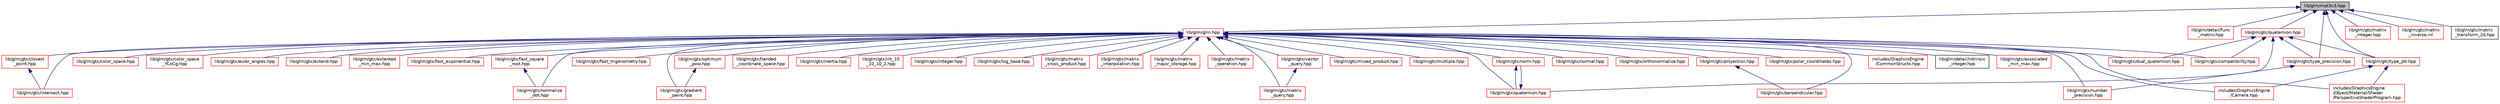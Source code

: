 digraph "lib/glm/mat3x3.hpp"
{
  edge [fontname="Helvetica",fontsize="10",labelfontname="Helvetica",labelfontsize="10"];
  node [fontname="Helvetica",fontsize="10",shape=record];
  Node13 [label="lib/glm/mat3x3.hpp",height=0.2,width=0.4,color="black", fillcolor="grey75", style="filled", fontcolor="black"];
  Node13 -> Node14 [dir="back",color="midnightblue",fontsize="10",style="solid",fontname="Helvetica"];
  Node14 [label="lib/glm/glm.hpp",height=0.2,width=0.4,color="red", fillcolor="white", style="filled",URL="$glm_8hpp.html"];
  Node14 -> Node15 [dir="back",color="midnightblue",fontsize="10",style="solid",fontname="Helvetica"];
  Node15 [label="includes/GraphicsEngine\l/Camera.hpp",height=0.2,width=0.4,color="red", fillcolor="white", style="filled",URL="$_camera_8hpp_source.html"];
  Node14 -> Node19 [dir="back",color="midnightblue",fontsize="10",style="solid",fontname="Helvetica"];
  Node19 [label="includes/GraphicsEngine\l/CommonStructs.hpp",height=0.2,width=0.4,color="red", fillcolor="white", style="filled",URL="$_common_structs_8hpp_source.html"];
  Node14 -> Node22 [dir="back",color="midnightblue",fontsize="10",style="solid",fontname="Helvetica"];
  Node22 [label="includes/GraphicsEngine\l/Object/Material/Shader\l/PerspectiveShaderProgram.hpp",height=0.2,width=0.4,color="red", fillcolor="white", style="filled",URL="$_perspective_shader_program_8hpp_source.html"];
  Node14 -> Node24 [dir="back",color="midnightblue",fontsize="10",style="solid",fontname="Helvetica"];
  Node24 [label="lib/glm/detail/intrinsic\l_integer.hpp",height=0.2,width=0.4,color="black", fillcolor="white", style="filled",URL="$intrinsic__integer_8hpp_source.html"];
  Node14 -> Node25 [dir="back",color="midnightblue",fontsize="10",style="solid",fontname="Helvetica"];
  Node25 [label="lib/glm/gtx/associated\l_min_max.hpp",height=0.2,width=0.4,color="red", fillcolor="white", style="filled",URL="$associated__min__max_8hpp.html"];
  Node14 -> Node27 [dir="back",color="midnightblue",fontsize="10",style="solid",fontname="Helvetica"];
  Node27 [label="lib/glm/gtx/closest\l_point.hpp",height=0.2,width=0.4,color="red", fillcolor="white", style="filled",URL="$closest__point_8hpp_source.html"];
  Node27 -> Node28 [dir="back",color="midnightblue",fontsize="10",style="solid",fontname="Helvetica"];
  Node28 [label="lib/glm/gtx/intersect.hpp",height=0.2,width=0.4,color="red", fillcolor="white", style="filled",URL="$intersect_8hpp.html"];
  Node14 -> Node29 [dir="back",color="midnightblue",fontsize="10",style="solid",fontname="Helvetica"];
  Node29 [label="lib/glm/gtx/color_space.hpp",height=0.2,width=0.4,color="red", fillcolor="white", style="filled",URL="$color__space_8hpp.html"];
  Node14 -> Node30 [dir="back",color="midnightblue",fontsize="10",style="solid",fontname="Helvetica"];
  Node30 [label="lib/glm/gtx/color_space\l_YCoCg.hpp",height=0.2,width=0.4,color="red", fillcolor="white", style="filled",URL="$color__space___y_co_cg_8hpp.html"];
  Node14 -> Node31 [dir="back",color="midnightblue",fontsize="10",style="solid",fontname="Helvetica"];
  Node31 [label="lib/glm/gtx/compatibility.hpp",height=0.2,width=0.4,color="red", fillcolor="white", style="filled",URL="$compatibility_8hpp.html"];
  Node14 -> Node32 [dir="back",color="midnightblue",fontsize="10",style="solid",fontname="Helvetica"];
  Node32 [label="lib/glm/gtx/dual_quaternion.hpp",height=0.2,width=0.4,color="red", fillcolor="white", style="filled",URL="$dual__quaternion_8hpp.html"];
  Node14 -> Node33 [dir="back",color="midnightblue",fontsize="10",style="solid",fontname="Helvetica"];
  Node33 [label="lib/glm/gtx/euler_angles.hpp",height=0.2,width=0.4,color="red", fillcolor="white", style="filled",URL="$euler__angles_8hpp.html"];
  Node14 -> Node34 [dir="back",color="midnightblue",fontsize="10",style="solid",fontname="Helvetica"];
  Node34 [label="lib/glm/gtx/extend.hpp",height=0.2,width=0.4,color="red", fillcolor="white", style="filled",URL="$extend_8hpp.html"];
  Node14 -> Node35 [dir="back",color="midnightblue",fontsize="10",style="solid",fontname="Helvetica"];
  Node35 [label="lib/glm/gtx/extented\l_min_max.hpp",height=0.2,width=0.4,color="red", fillcolor="white", style="filled",URL="$extented__min__max_8hpp.html"];
  Node14 -> Node36 [dir="back",color="midnightblue",fontsize="10",style="solid",fontname="Helvetica"];
  Node36 [label="lib/glm/gtx/fast_exponential.hpp",height=0.2,width=0.4,color="red", fillcolor="white", style="filled",URL="$fast__exponential_8hpp.html"];
  Node14 -> Node37 [dir="back",color="midnightblue",fontsize="10",style="solid",fontname="Helvetica"];
  Node37 [label="lib/glm/gtx/fast_square\l_root.hpp",height=0.2,width=0.4,color="red", fillcolor="white", style="filled",URL="$fast__square__root_8hpp.html"];
  Node37 -> Node38 [dir="back",color="midnightblue",fontsize="10",style="solid",fontname="Helvetica"];
  Node38 [label="lib/glm/gtx/normalize\l_dot.hpp",height=0.2,width=0.4,color="red", fillcolor="white", style="filled",URL="$normalize__dot_8hpp.html"];
  Node14 -> Node39 [dir="back",color="midnightblue",fontsize="10",style="solid",fontname="Helvetica"];
  Node39 [label="lib/glm/gtx/fast_trigonometry.hpp",height=0.2,width=0.4,color="red", fillcolor="white", style="filled",URL="$fast__trigonometry_8hpp.html"];
  Node14 -> Node41 [dir="back",color="midnightblue",fontsize="10",style="solid",fontname="Helvetica"];
  Node41 [label="lib/glm/gtx/gradient\l_paint.hpp",height=0.2,width=0.4,color="red", fillcolor="white", style="filled",URL="$gradient__paint_8hpp.html"];
  Node14 -> Node42 [dir="back",color="midnightblue",fontsize="10",style="solid",fontname="Helvetica"];
  Node42 [label="lib/glm/gtx/optimum\l_pow.hpp",height=0.2,width=0.4,color="red", fillcolor="white", style="filled",URL="$optimum__pow_8hpp.html"];
  Node42 -> Node41 [dir="back",color="midnightblue",fontsize="10",style="solid",fontname="Helvetica"];
  Node14 -> Node44 [dir="back",color="midnightblue",fontsize="10",style="solid",fontname="Helvetica"];
  Node44 [label="lib/glm/gtx/handed\l_coordinate_space.hpp",height=0.2,width=0.4,color="red", fillcolor="white", style="filled",URL="$handed__coordinate__space_8hpp.html"];
  Node14 -> Node45 [dir="back",color="midnightblue",fontsize="10",style="solid",fontname="Helvetica"];
  Node45 [label="lib/glm/gtx/inertia.hpp",height=0.2,width=0.4,color="red", fillcolor="white", style="filled",URL="$inertia_8hpp.html"];
  Node14 -> Node46 [dir="back",color="midnightblue",fontsize="10",style="solid",fontname="Helvetica"];
  Node46 [label="lib/glm/gtx/int_10\l_10_10_2.hpp",height=0.2,width=0.4,color="red", fillcolor="white", style="filled",URL="$int__10__10__10__2_8hpp_source.html"];
  Node14 -> Node47 [dir="back",color="midnightblue",fontsize="10",style="solid",fontname="Helvetica"];
  Node47 [label="lib/glm/gtx/integer.hpp",height=0.2,width=0.4,color="red", fillcolor="white", style="filled",URL="$gtx_2integer_8hpp.html"];
  Node14 -> Node28 [dir="back",color="midnightblue",fontsize="10",style="solid",fontname="Helvetica"];
  Node14 -> Node49 [dir="back",color="midnightblue",fontsize="10",style="solid",fontname="Helvetica"];
  Node49 [label="lib/glm/gtx/log_base.hpp",height=0.2,width=0.4,color="red", fillcolor="white", style="filled",URL="$log__base_8hpp.html"];
  Node14 -> Node50 [dir="back",color="midnightblue",fontsize="10",style="solid",fontname="Helvetica"];
  Node50 [label="lib/glm/gtx/matrix\l_cross_product.hpp",height=0.2,width=0.4,color="red", fillcolor="white", style="filled",URL="$matrix__cross__product_8hpp.html"];
  Node14 -> Node51 [dir="back",color="midnightblue",fontsize="10",style="solid",fontname="Helvetica"];
  Node51 [label="lib/glm/gtx/matrix\l_interpolation.hpp",height=0.2,width=0.4,color="red", fillcolor="white", style="filled",URL="$matrix__interpolation_8hpp.html"];
  Node14 -> Node52 [dir="back",color="midnightblue",fontsize="10",style="solid",fontname="Helvetica"];
  Node52 [label="lib/glm/gtx/matrix\l_major_storage.hpp",height=0.2,width=0.4,color="red", fillcolor="white", style="filled",URL="$matrix__major__storage_8hpp.html"];
  Node14 -> Node53 [dir="back",color="midnightblue",fontsize="10",style="solid",fontname="Helvetica"];
  Node53 [label="lib/glm/gtx/matrix\l_operation.hpp",height=0.2,width=0.4,color="red", fillcolor="white", style="filled",URL="$matrix__operation_8hpp.html"];
  Node14 -> Node54 [dir="back",color="midnightblue",fontsize="10",style="solid",fontname="Helvetica"];
  Node54 [label="lib/glm/gtx/matrix\l_query.hpp",height=0.2,width=0.4,color="red", fillcolor="white", style="filled",URL="$matrix__query_8hpp.html"];
  Node14 -> Node55 [dir="back",color="midnightblue",fontsize="10",style="solid",fontname="Helvetica"];
  Node55 [label="lib/glm/gtx/vector\l_query.hpp",height=0.2,width=0.4,color="red", fillcolor="white", style="filled",URL="$vector__query_8hpp.html"];
  Node55 -> Node54 [dir="back",color="midnightblue",fontsize="10",style="solid",fontname="Helvetica"];
  Node14 -> Node56 [dir="back",color="midnightblue",fontsize="10",style="solid",fontname="Helvetica"];
  Node56 [label="lib/glm/gtx/mixed_product.hpp",height=0.2,width=0.4,color="red", fillcolor="white", style="filled",URL="$mixed__product_8hpp.html"];
  Node14 -> Node57 [dir="back",color="midnightblue",fontsize="10",style="solid",fontname="Helvetica"];
  Node57 [label="lib/glm/gtx/multiple.hpp",height=0.2,width=0.4,color="red", fillcolor="white", style="filled",URL="$multiple_8hpp.html"];
  Node14 -> Node58 [dir="back",color="midnightblue",fontsize="10",style="solid",fontname="Helvetica"];
  Node58 [label="lib/glm/gtx/norm.hpp",height=0.2,width=0.4,color="red", fillcolor="white", style="filled",URL="$norm_8hpp.html"];
  Node58 -> Node59 [dir="back",color="midnightblue",fontsize="10",style="solid",fontname="Helvetica"];
  Node59 [label="lib/glm/gtx/quaternion.hpp",height=0.2,width=0.4,color="red", fillcolor="white", style="filled",URL="$gtx_2quaternion_8hpp.html"];
  Node59 -> Node58 [dir="back",color="midnightblue",fontsize="10",style="solid",fontname="Helvetica"];
  Node14 -> Node59 [dir="back",color="midnightblue",fontsize="10",style="solid",fontname="Helvetica"];
  Node14 -> Node62 [dir="back",color="midnightblue",fontsize="10",style="solid",fontname="Helvetica"];
  Node62 [label="lib/glm/gtx/normal.hpp",height=0.2,width=0.4,color="red", fillcolor="white", style="filled",URL="$normal_8hpp.html"];
  Node14 -> Node38 [dir="back",color="midnightblue",fontsize="10",style="solid",fontname="Helvetica"];
  Node14 -> Node63 [dir="back",color="midnightblue",fontsize="10",style="solid",fontname="Helvetica"];
  Node63 [label="lib/glm/gtx/number\l_precision.hpp",height=0.2,width=0.4,color="red", fillcolor="white", style="filled",URL="$number__precision_8hpp.html"];
  Node14 -> Node64 [dir="back",color="midnightblue",fontsize="10",style="solid",fontname="Helvetica"];
  Node64 [label="lib/glm/gtx/orthonormalize.hpp",height=0.2,width=0.4,color="red", fillcolor="white", style="filled",URL="$orthonormalize_8hpp.html"];
  Node14 -> Node65 [dir="back",color="midnightblue",fontsize="10",style="solid",fontname="Helvetica"];
  Node65 [label="lib/glm/gtx/perpendicular.hpp",height=0.2,width=0.4,color="red", fillcolor="white", style="filled",URL="$perpendicular_8hpp.html"];
  Node14 -> Node66 [dir="back",color="midnightblue",fontsize="10",style="solid",fontname="Helvetica"];
  Node66 [label="lib/glm/gtx/projection.hpp",height=0.2,width=0.4,color="red", fillcolor="white", style="filled",URL="$projection_8hpp.html"];
  Node66 -> Node65 [dir="back",color="midnightblue",fontsize="10",style="solid",fontname="Helvetica"];
  Node14 -> Node67 [dir="back",color="midnightblue",fontsize="10",style="solid",fontname="Helvetica"];
  Node67 [label="lib/glm/gtx/polar_coordinates.hpp",height=0.2,width=0.4,color="red", fillcolor="white", style="filled",URL="$polar__coordinates_8hpp.html"];
  Node13 -> Node77 [dir="back",color="midnightblue",fontsize="10",style="solid",fontname="Helvetica"];
  Node77 [label="lib/glm/detail/func\l_matrix.hpp",height=0.2,width=0.4,color="red", fillcolor="white", style="filled",URL="$func__matrix_8hpp_source.html"];
  Node13 -> Node81 [dir="back",color="midnightblue",fontsize="10",style="solid",fontname="Helvetica"];
  Node81 [label="lib/glm/gtc/quaternion.hpp",height=0.2,width=0.4,color="red", fillcolor="white", style="filled",URL="$gtc_2quaternion_8hpp.html"];
  Node81 -> Node85 [dir="back",color="midnightblue",fontsize="10",style="solid",fontname="Helvetica"];
  Node85 [label="lib/glm/gtc/type_precision.hpp",height=0.2,width=0.4,color="red", fillcolor="white", style="filled",URL="$type__precision_8hpp.html"];
  Node85 -> Node63 [dir="back",color="midnightblue",fontsize="10",style="solid",fontname="Helvetica"];
  Node81 -> Node87 [dir="back",color="midnightblue",fontsize="10",style="solid",fontname="Helvetica"];
  Node87 [label="lib/glm/gtc/type_ptr.hpp",height=0.2,width=0.4,color="red", fillcolor="white", style="filled",URL="$type__ptr_8hpp.html"];
  Node87 -> Node15 [dir="back",color="midnightblue",fontsize="10",style="solid",fontname="Helvetica"];
  Node87 -> Node22 [dir="back",color="midnightblue",fontsize="10",style="solid",fontname="Helvetica"];
  Node81 -> Node31 [dir="back",color="midnightblue",fontsize="10",style="solid",fontname="Helvetica"];
  Node81 -> Node32 [dir="back",color="midnightblue",fontsize="10",style="solid",fontname="Helvetica"];
  Node81 -> Node59 [dir="back",color="midnightblue",fontsize="10",style="solid",fontname="Helvetica"];
  Node13 -> Node88 [dir="back",color="midnightblue",fontsize="10",style="solid",fontname="Helvetica"];
  Node88 [label="lib/glm/gtc/matrix\l_integer.hpp",height=0.2,width=0.4,color="red", fillcolor="white", style="filled",URL="$matrix__integer_8hpp.html"];
  Node13 -> Node89 [dir="back",color="midnightblue",fontsize="10",style="solid",fontname="Helvetica"];
  Node89 [label="lib/glm/gtc/matrix\l_inverse.inl",height=0.2,width=0.4,color="red", fillcolor="white", style="filled",URL="$matrix__inverse_8inl.html"];
  Node13 -> Node85 [dir="back",color="midnightblue",fontsize="10",style="solid",fontname="Helvetica"];
  Node13 -> Node87 [dir="back",color="midnightblue",fontsize="10",style="solid",fontname="Helvetica"];
  Node13 -> Node91 [dir="back",color="midnightblue",fontsize="10",style="solid",fontname="Helvetica"];
  Node91 [label="lib/glm/gtx/matrix\l_transform_2d.hpp",height=0.2,width=0.4,color="black", fillcolor="white", style="filled",URL="$matrix__transform__2d_8hpp.html"];
}
